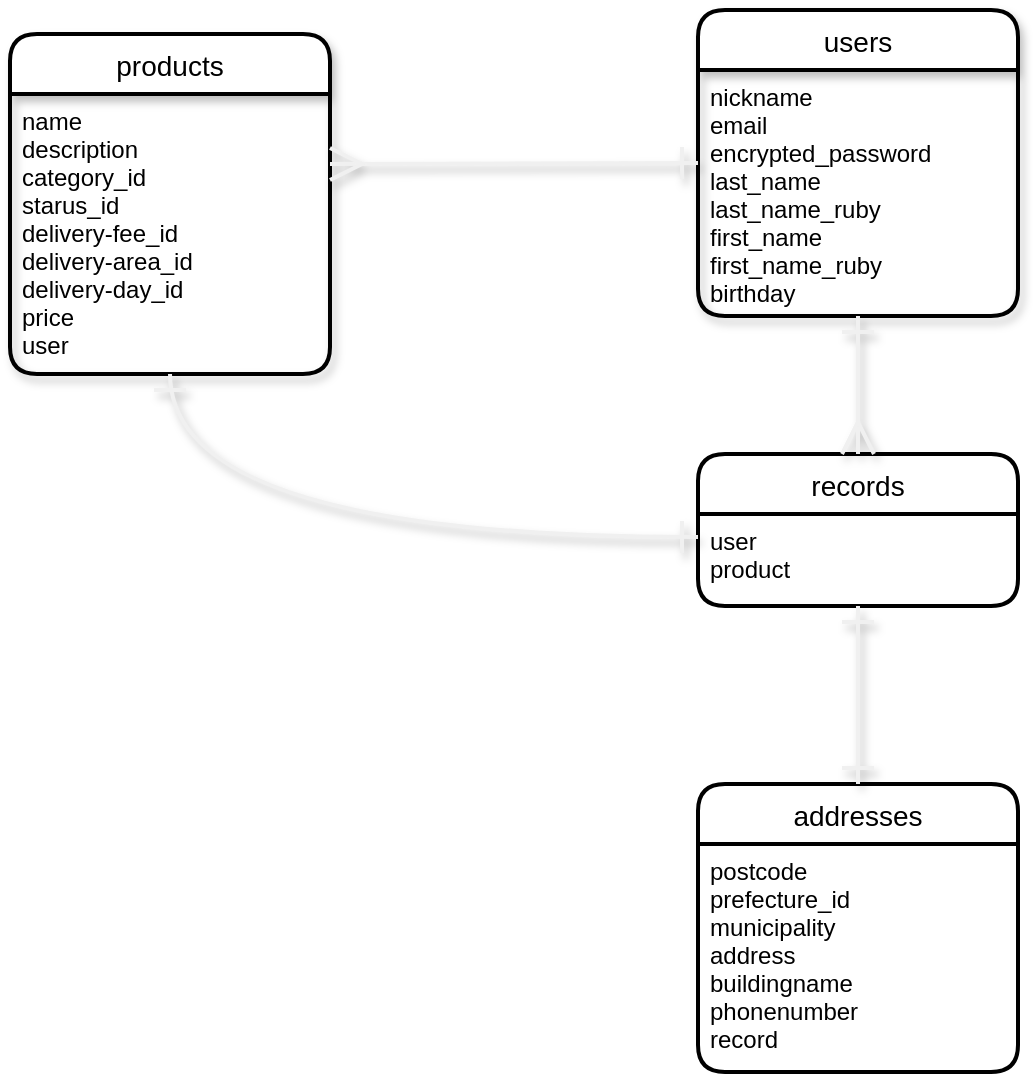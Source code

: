 <mxfile>
    <diagram id="ELhE7Vuq-jE0Zk4NY9Ol" name="ページ1">
        <mxGraphModel dx="395" dy="1335" grid="0" gridSize="14" guides="1" tooltips="1" connect="1" arrows="1" fold="1" page="0" pageScale="1" pageWidth="827" pageHeight="1169" background="none" math="0" shadow="0">
            <root>
                <mxCell id="0"/>
                <mxCell id="1" parent="0"/>
                <mxCell id="72" value="users" style="swimlane;childLayout=stackLayout;horizontal=1;startSize=30;horizontalStack=0;rounded=1;fontSize=14;fontStyle=0;strokeWidth=2;resizeParent=0;resizeLast=1;shadow=1;dashed=0;align=center;" vertex="1" parent="1">
                    <mxGeometry x="400" y="-162" width="160" height="153" as="geometry"/>
                </mxCell>
                <mxCell id="73" value="nickname&#10;email&#10;encrypted_password&#10;last_name&#10;last_name_ruby&#10;first_name&#10;first_name_ruby&#10;birthday" style="align=left;strokeColor=none;fillColor=none;spacingLeft=4;fontSize=12;verticalAlign=top;resizable=0;rotatable=0;part=1;" vertex="1" parent="72">
                    <mxGeometry y="30" width="160" height="123" as="geometry"/>
                </mxCell>
                <mxCell id="76" value="products" style="swimlane;childLayout=stackLayout;horizontal=1;startSize=30;horizontalStack=0;rounded=1;fontSize=14;fontStyle=0;strokeWidth=2;resizeParent=0;resizeLast=1;shadow=1;dashed=0;align=center;" vertex="1" parent="1">
                    <mxGeometry x="56" y="-150" width="160" height="170" as="geometry"/>
                </mxCell>
                <mxCell id="77" value="name&#10;description&#10;category_id&#10;starus_id&#10;delivery-fee_id&#10;delivery-area_id&#10;delivery-day_id&#10;price&#10;user" style="align=left;strokeColor=none;fillColor=none;spacingLeft=4;fontSize=12;verticalAlign=top;resizable=0;rotatable=0;part=1;" vertex="1" parent="76">
                    <mxGeometry y="30" width="160" height="140" as="geometry"/>
                </mxCell>
                <mxCell id="84" value="addresses" style="swimlane;childLayout=stackLayout;horizontal=1;startSize=30;horizontalStack=0;rounded=1;fontSize=14;fontStyle=0;strokeWidth=2;resizeParent=0;resizeLast=1;shadow=0;dashed=0;align=center;" vertex="1" parent="1">
                    <mxGeometry x="400" y="225" width="160" height="144" as="geometry"/>
                </mxCell>
                <mxCell id="85" value="postcode&#10;prefecture_id&#10;municipality&#10;address&#10;buildingname&#10;phonenumber&#10;record" style="align=left;strokeColor=none;fillColor=none;spacingLeft=4;fontSize=12;verticalAlign=top;resizable=0;rotatable=0;part=1;" vertex="1" parent="84">
                    <mxGeometry y="30" width="160" height="114" as="geometry"/>
                </mxCell>
                <mxCell id="86" value="records" style="swimlane;childLayout=stackLayout;horizontal=1;startSize=30;horizontalStack=0;rounded=1;fontSize=14;fontStyle=0;strokeWidth=2;resizeParent=0;resizeLast=1;shadow=0;dashed=0;align=center;" vertex="1" parent="1">
                    <mxGeometry x="400" y="60" width="160" height="76" as="geometry"/>
                </mxCell>
                <mxCell id="87" value="user&#10;product" style="align=left;strokeColor=none;fillColor=none;spacingLeft=4;fontSize=12;verticalAlign=top;resizable=0;rotatable=0;part=1;" vertex="1" parent="86">
                    <mxGeometry y="30" width="160" height="46" as="geometry"/>
                </mxCell>
                <mxCell id="104" style="edgeStyle=orthogonalEdgeStyle;curved=1;rounded=0;orthogonalLoop=1;jettySize=auto;html=1;exitX=1;exitY=0.25;exitDx=0;exitDy=0;entryX=0;entryY=0.5;entryDx=0;entryDy=0;shadow=1;startArrow=ERmany;startFill=0;startSize=13;endArrow=ERone;endFill=0;endSize=13;targetPerimeterSpacing=0;strokeColor=#f0f0f0;strokeWidth=2;" edge="1" parent="1" source="77" target="72">
                    <mxGeometry relative="1" as="geometry"/>
                </mxCell>
                <mxCell id="105" style="edgeStyle=orthogonalEdgeStyle;curved=1;rounded=0;orthogonalLoop=1;jettySize=auto;html=1;exitX=0.5;exitY=1;exitDx=0;exitDy=0;entryX=0.5;entryY=0;entryDx=0;entryDy=0;shadow=1;startArrow=ERone;startFill=0;startSize=13;endArrow=ERmany;endFill=0;endSize=13;targetPerimeterSpacing=0;strokeColor=#f0f0f0;strokeWidth=2;" edge="1" parent="1" source="73" target="86">
                    <mxGeometry relative="1" as="geometry"/>
                </mxCell>
                <mxCell id="107" style="edgeStyle=orthogonalEdgeStyle;curved=1;rounded=0;orthogonalLoop=1;jettySize=auto;html=1;exitX=0.5;exitY=1;exitDx=0;exitDy=0;entryX=0.5;entryY=0;entryDx=0;entryDy=0;shadow=1;startArrow=ERone;startFill=0;startSize=13;endArrow=ERone;endFill=0;endSize=13;targetPerimeterSpacing=0;strokeColor=#f0f0f0;strokeWidth=2;" edge="1" parent="1" source="87" target="84">
                    <mxGeometry relative="1" as="geometry"/>
                </mxCell>
                <mxCell id="108" style="edgeStyle=orthogonalEdgeStyle;curved=1;rounded=0;orthogonalLoop=1;jettySize=auto;html=1;exitX=0.5;exitY=1;exitDx=0;exitDy=0;entryX=0;entryY=0.25;entryDx=0;entryDy=0;shadow=1;startArrow=ERone;startFill=0;startSize=13;endArrow=ERone;endFill=0;endSize=13;targetPerimeterSpacing=0;strokeColor=#f0f0f0;strokeWidth=2;" edge="1" parent="1" source="77" target="87">
                    <mxGeometry relative="1" as="geometry">
                        <Array as="points">
                            <mxPoint x="136" y="102"/>
                        </Array>
                    </mxGeometry>
                </mxCell>
            </root>
        </mxGraphModel>
    </diagram>
</mxfile>